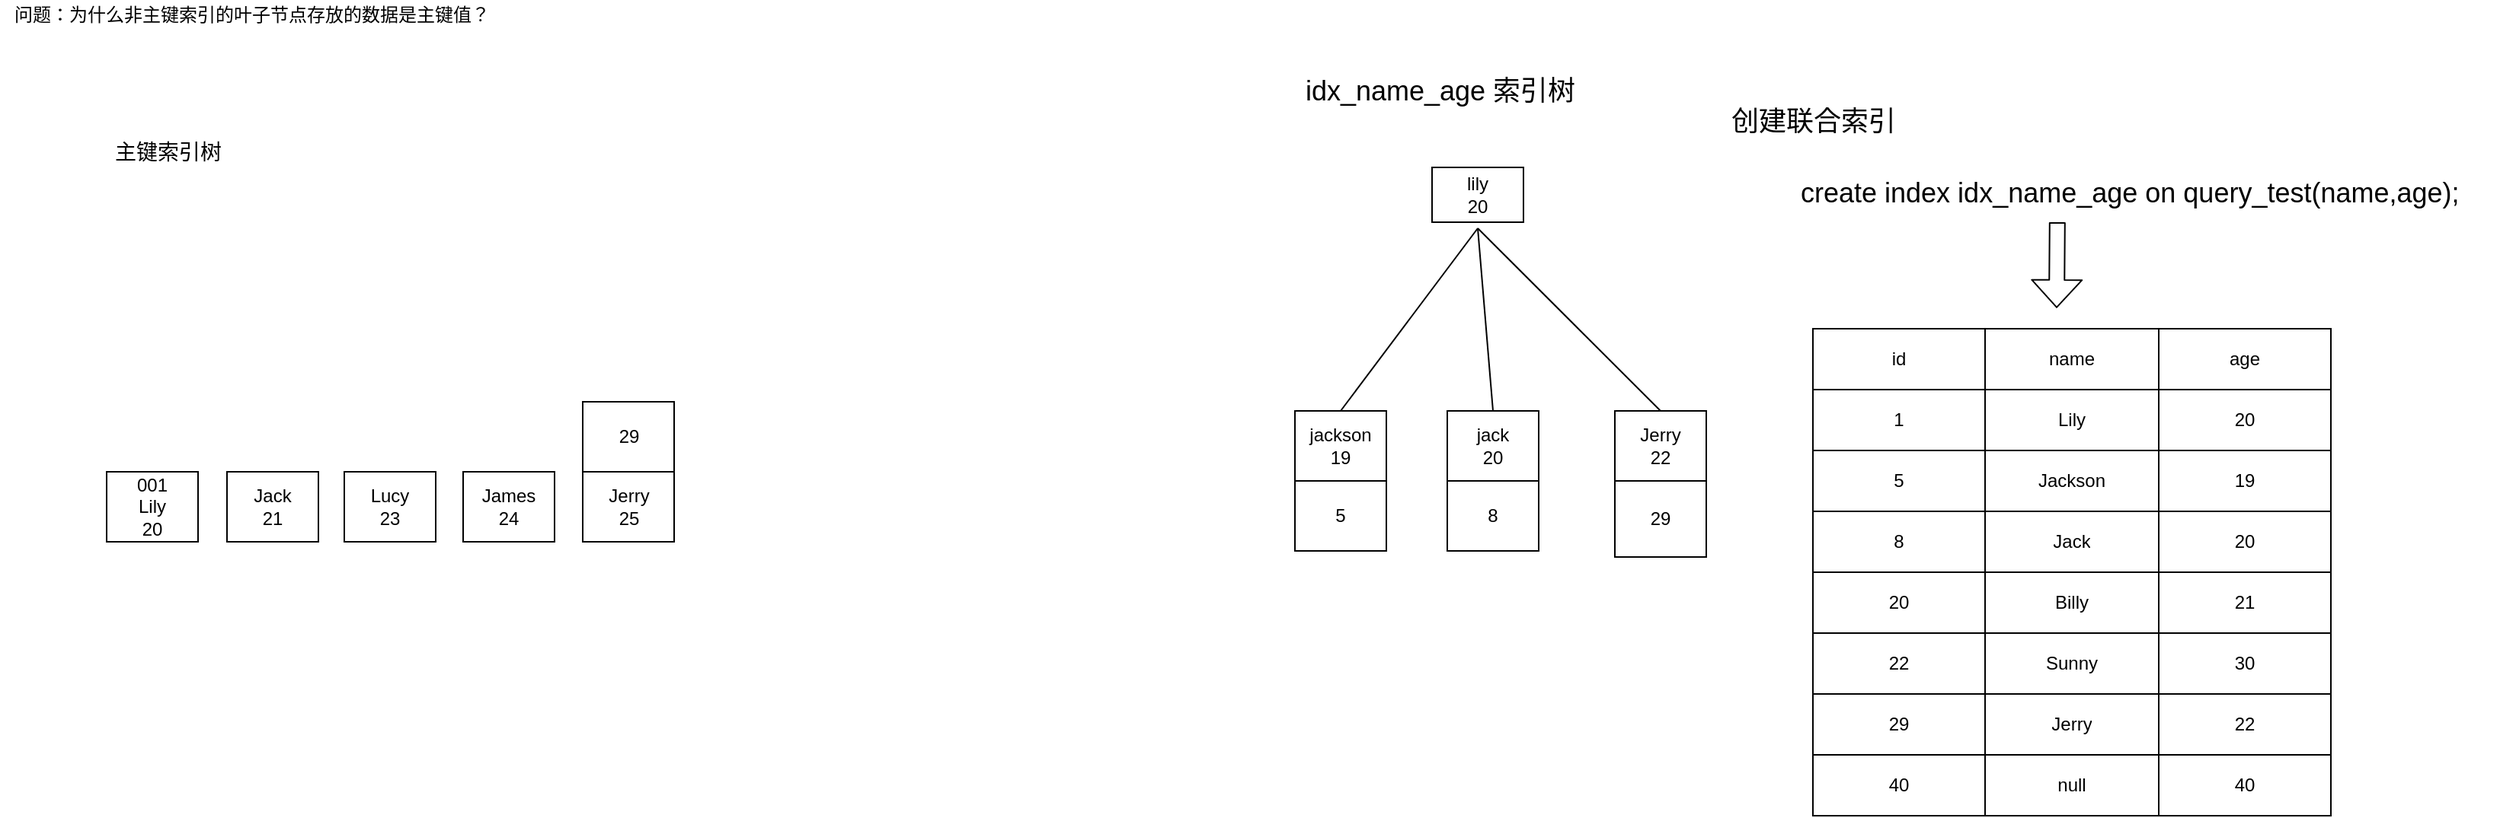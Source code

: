 <mxfile version="14.9.6" type="github">
  <diagram id="p1kKFq5INRBr9ZFbTrHd" name="Page-1">
    <mxGraphModel dx="1186" dy="515" grid="1" gridSize="10" guides="1" tooltips="1" connect="1" arrows="1" fold="1" page="1" pageScale="1" pageWidth="827" pageHeight="1169" math="0" shadow="0">
      <root>
        <mxCell id="0" />
        <mxCell id="1" parent="0" />
        <mxCell id="rJevuJi4WogcMfxzwuTJ-1" value="" style="shape=image;verticalLabelPosition=bottom;labelBackgroundColor=#ffffff;verticalAlign=top;aspect=fixed;imageAspect=0;image=https://i.loli.net/2021/08/13/6gSBdHnD7qwvKIF.png;" vertex="1" parent="1">
          <mxGeometry x="80" y="170" width="730" height="292" as="geometry" />
        </mxCell>
        <mxCell id="rJevuJi4WogcMfxzwuTJ-2" value="001&lt;br&gt;Lily&lt;br&gt;20" style="rounded=0;whiteSpace=wrap;html=1;" vertex="1" parent="1">
          <mxGeometry x="120" y="430" width="60" height="46" as="geometry" />
        </mxCell>
        <mxCell id="rJevuJi4WogcMfxzwuTJ-3" value="Jack&lt;br&gt;21" style="rounded=0;whiteSpace=wrap;html=1;" vertex="1" parent="1">
          <mxGeometry x="199" y="430" width="60" height="46" as="geometry" />
        </mxCell>
        <mxCell id="rJevuJi4WogcMfxzwuTJ-4" value="Lucy&lt;br&gt;23" style="rounded=0;whiteSpace=wrap;html=1;" vertex="1" parent="1">
          <mxGeometry x="276" y="430" width="60" height="46" as="geometry" />
        </mxCell>
        <mxCell id="rJevuJi4WogcMfxzwuTJ-5" value="James&lt;br&gt;24" style="rounded=0;whiteSpace=wrap;html=1;" vertex="1" parent="1">
          <mxGeometry x="354" y="430" width="60" height="46" as="geometry" />
        </mxCell>
        <mxCell id="rJevuJi4WogcMfxzwuTJ-6" value="Jerry&lt;br&gt;25" style="rounded=0;whiteSpace=wrap;html=1;" vertex="1" parent="1">
          <mxGeometry x="432.5" y="430" width="60" height="46" as="geometry" />
        </mxCell>
        <mxCell id="rJevuJi4WogcMfxzwuTJ-7" value="29" style="rounded=0;whiteSpace=wrap;html=1;" vertex="1" parent="1">
          <mxGeometry x="432.5" y="384" width="60" height="46" as="geometry" />
        </mxCell>
        <mxCell id="rJevuJi4WogcMfxzwuTJ-8" value="Jerry&lt;br&gt;22" style="rounded=0;whiteSpace=wrap;html=1;" vertex="1" parent="1">
          <mxGeometry x="1110" y="390" width="60" height="46" as="geometry" />
        </mxCell>
        <mxCell id="rJevuJi4WogcMfxzwuTJ-10" value="jackson&lt;br&gt;19" style="rounded=0;whiteSpace=wrap;html=1;" vertex="1" parent="1">
          <mxGeometry x="900" y="390" width="60" height="46" as="geometry" />
        </mxCell>
        <mxCell id="rJevuJi4WogcMfxzwuTJ-12" value="5" style="rounded=0;whiteSpace=wrap;html=1;" vertex="1" parent="1">
          <mxGeometry x="900" y="436" width="60" height="46" as="geometry" />
        </mxCell>
        <mxCell id="rJevuJi4WogcMfxzwuTJ-13" value="lily&lt;br&gt;20" style="rounded=0;whiteSpace=wrap;html=1;" vertex="1" parent="1">
          <mxGeometry x="990" y="230" width="60" height="36" as="geometry" />
        </mxCell>
        <mxCell id="rJevuJi4WogcMfxzwuTJ-14" value="jack&lt;br&gt;20" style="rounded=0;whiteSpace=wrap;html=1;" vertex="1" parent="1">
          <mxGeometry x="1000" y="390" width="60" height="46" as="geometry" />
        </mxCell>
        <mxCell id="rJevuJi4WogcMfxzwuTJ-15" value="8" style="rounded=0;whiteSpace=wrap;html=1;" vertex="1" parent="1">
          <mxGeometry x="1000" y="436" width="60" height="46" as="geometry" />
        </mxCell>
        <mxCell id="rJevuJi4WogcMfxzwuTJ-16" value="29" style="rounded=0;whiteSpace=wrap;html=1;" vertex="1" parent="1">
          <mxGeometry x="1110" y="436" width="60" height="50" as="geometry" />
        </mxCell>
        <mxCell id="rJevuJi4WogcMfxzwuTJ-17" value="" style="endArrow=none;html=1;exitX=0.5;exitY=0;exitDx=0;exitDy=0;" edge="1" parent="1" source="rJevuJi4WogcMfxzwuTJ-14">
          <mxGeometry width="50" height="50" relative="1" as="geometry">
            <mxPoint x="930" y="350" as="sourcePoint" />
            <mxPoint x="1020" y="270" as="targetPoint" />
          </mxGeometry>
        </mxCell>
        <mxCell id="rJevuJi4WogcMfxzwuTJ-18" value="" style="endArrow=none;html=1;entryX=0.5;entryY=0;entryDx=0;entryDy=0;" edge="1" parent="1" target="rJevuJi4WogcMfxzwuTJ-8">
          <mxGeometry width="50" height="50" relative="1" as="geometry">
            <mxPoint x="1020" y="270" as="sourcePoint" />
            <mxPoint x="1070" y="310" as="targetPoint" />
          </mxGeometry>
        </mxCell>
        <mxCell id="rJevuJi4WogcMfxzwuTJ-19" value="" style="endArrow=none;html=1;exitX=0.5;exitY=0;exitDx=0;exitDy=0;" edge="1" parent="1" source="rJevuJi4WogcMfxzwuTJ-10">
          <mxGeometry width="50" height="50" relative="1" as="geometry">
            <mxPoint x="1040" y="414" as="sourcePoint" />
            <mxPoint x="1020" y="270" as="targetPoint" />
          </mxGeometry>
        </mxCell>
        <mxCell id="rJevuJi4WogcMfxzwuTJ-22" value="" style="shape=table;html=1;whiteSpace=wrap;startSize=0;container=1;collapsible=0;childLayout=tableLayout;" vertex="1" parent="1">
          <mxGeometry x="1240" y="336" width="340" height="320" as="geometry" />
        </mxCell>
        <mxCell id="rJevuJi4WogcMfxzwuTJ-23" value="" style="shape=partialRectangle;html=1;whiteSpace=wrap;collapsible=0;dropTarget=0;pointerEvents=0;fillColor=none;top=0;left=0;bottom=0;right=0;points=[[0,0.5],[1,0.5]];portConstraint=eastwest;" vertex="1" parent="rJevuJi4WogcMfxzwuTJ-22">
          <mxGeometry width="340" height="40" as="geometry" />
        </mxCell>
        <mxCell id="rJevuJi4WogcMfxzwuTJ-24" value="id" style="shape=partialRectangle;html=1;whiteSpace=wrap;connectable=0;fillColor=none;top=0;left=0;bottom=0;right=0;overflow=hidden;pointerEvents=1;" vertex="1" parent="rJevuJi4WogcMfxzwuTJ-23">
          <mxGeometry width="113" height="40" as="geometry" />
        </mxCell>
        <mxCell id="rJevuJi4WogcMfxzwuTJ-25" value="name" style="shape=partialRectangle;html=1;whiteSpace=wrap;connectable=0;fillColor=none;top=0;left=0;bottom=0;right=0;overflow=hidden;pointerEvents=1;" vertex="1" parent="rJevuJi4WogcMfxzwuTJ-23">
          <mxGeometry x="113" width="114" height="40" as="geometry" />
        </mxCell>
        <mxCell id="rJevuJi4WogcMfxzwuTJ-26" value="age" style="shape=partialRectangle;html=1;whiteSpace=wrap;connectable=0;fillColor=none;top=0;left=0;bottom=0;right=0;overflow=hidden;pointerEvents=1;" vertex="1" parent="rJevuJi4WogcMfxzwuTJ-23">
          <mxGeometry x="227" width="113" height="40" as="geometry" />
        </mxCell>
        <mxCell id="rJevuJi4WogcMfxzwuTJ-27" value="" style="shape=partialRectangle;html=1;whiteSpace=wrap;collapsible=0;dropTarget=0;pointerEvents=0;fillColor=none;top=0;left=0;bottom=0;right=0;points=[[0,0.5],[1,0.5]];portConstraint=eastwest;" vertex="1" parent="rJevuJi4WogcMfxzwuTJ-22">
          <mxGeometry y="40" width="340" height="40" as="geometry" />
        </mxCell>
        <mxCell id="rJevuJi4WogcMfxzwuTJ-28" value="1" style="shape=partialRectangle;html=1;whiteSpace=wrap;connectable=0;fillColor=none;top=0;left=0;bottom=0;right=0;overflow=hidden;pointerEvents=1;" vertex="1" parent="rJevuJi4WogcMfxzwuTJ-27">
          <mxGeometry width="113" height="40" as="geometry" />
        </mxCell>
        <mxCell id="rJevuJi4WogcMfxzwuTJ-29" value="Lily" style="shape=partialRectangle;html=1;whiteSpace=wrap;connectable=0;fillColor=none;top=0;left=0;bottom=0;right=0;overflow=hidden;pointerEvents=1;" vertex="1" parent="rJevuJi4WogcMfxzwuTJ-27">
          <mxGeometry x="113" width="114" height="40" as="geometry" />
        </mxCell>
        <mxCell id="rJevuJi4WogcMfxzwuTJ-30" value="20" style="shape=partialRectangle;html=1;whiteSpace=wrap;connectable=0;fillColor=none;top=0;left=0;bottom=0;right=0;overflow=hidden;pointerEvents=1;" vertex="1" parent="rJevuJi4WogcMfxzwuTJ-27">
          <mxGeometry x="227" width="113" height="40" as="geometry" />
        </mxCell>
        <mxCell id="rJevuJi4WogcMfxzwuTJ-31" value="" style="shape=partialRectangle;html=1;whiteSpace=wrap;collapsible=0;dropTarget=0;pointerEvents=0;fillColor=none;top=0;left=0;bottom=0;right=0;points=[[0,0.5],[1,0.5]];portConstraint=eastwest;" vertex="1" parent="rJevuJi4WogcMfxzwuTJ-22">
          <mxGeometry y="80" width="340" height="40" as="geometry" />
        </mxCell>
        <mxCell id="rJevuJi4WogcMfxzwuTJ-32" value="5" style="shape=partialRectangle;html=1;whiteSpace=wrap;connectable=0;fillColor=none;top=0;left=0;bottom=0;right=0;overflow=hidden;pointerEvents=1;" vertex="1" parent="rJevuJi4WogcMfxzwuTJ-31">
          <mxGeometry width="113" height="40" as="geometry" />
        </mxCell>
        <mxCell id="rJevuJi4WogcMfxzwuTJ-33" value="Jackson" style="shape=partialRectangle;html=1;whiteSpace=wrap;connectable=0;fillColor=none;top=0;left=0;bottom=0;right=0;overflow=hidden;pointerEvents=1;" vertex="1" parent="rJevuJi4WogcMfxzwuTJ-31">
          <mxGeometry x="113" width="114" height="40" as="geometry" />
        </mxCell>
        <mxCell id="rJevuJi4WogcMfxzwuTJ-34" value="19" style="shape=partialRectangle;html=1;whiteSpace=wrap;connectable=0;fillColor=none;top=0;left=0;bottom=0;right=0;overflow=hidden;pointerEvents=1;" vertex="1" parent="rJevuJi4WogcMfxzwuTJ-31">
          <mxGeometry x="227" width="113" height="40" as="geometry" />
        </mxCell>
        <mxCell id="rJevuJi4WogcMfxzwuTJ-35" value="" style="shape=partialRectangle;html=1;whiteSpace=wrap;collapsible=0;dropTarget=0;pointerEvents=0;fillColor=none;top=0;left=0;bottom=0;right=0;points=[[0,0.5],[1,0.5]];portConstraint=eastwest;" vertex="1" parent="rJevuJi4WogcMfxzwuTJ-22">
          <mxGeometry y="120" width="340" height="40" as="geometry" />
        </mxCell>
        <mxCell id="rJevuJi4WogcMfxzwuTJ-36" value="8" style="shape=partialRectangle;html=1;whiteSpace=wrap;connectable=0;fillColor=none;top=0;left=0;bottom=0;right=0;overflow=hidden;pointerEvents=1;" vertex="1" parent="rJevuJi4WogcMfxzwuTJ-35">
          <mxGeometry width="113" height="40" as="geometry" />
        </mxCell>
        <mxCell id="rJevuJi4WogcMfxzwuTJ-37" value="Jack" style="shape=partialRectangle;html=1;whiteSpace=wrap;connectable=0;fillColor=none;top=0;left=0;bottom=0;right=0;overflow=hidden;pointerEvents=1;" vertex="1" parent="rJevuJi4WogcMfxzwuTJ-35">
          <mxGeometry x="113" width="114" height="40" as="geometry" />
        </mxCell>
        <mxCell id="rJevuJi4WogcMfxzwuTJ-38" value="20" style="shape=partialRectangle;html=1;whiteSpace=wrap;connectable=0;fillColor=none;top=0;left=0;bottom=0;right=0;overflow=hidden;pointerEvents=1;" vertex="1" parent="rJevuJi4WogcMfxzwuTJ-35">
          <mxGeometry x="227" width="113" height="40" as="geometry" />
        </mxCell>
        <mxCell id="rJevuJi4WogcMfxzwuTJ-39" value="" style="shape=partialRectangle;html=1;whiteSpace=wrap;collapsible=0;dropTarget=0;pointerEvents=0;fillColor=none;top=0;left=0;bottom=0;right=0;points=[[0,0.5],[1,0.5]];portConstraint=eastwest;" vertex="1" parent="rJevuJi4WogcMfxzwuTJ-22">
          <mxGeometry y="160" width="340" height="40" as="geometry" />
        </mxCell>
        <mxCell id="rJevuJi4WogcMfxzwuTJ-40" value="20" style="shape=partialRectangle;html=1;whiteSpace=wrap;connectable=0;fillColor=none;top=0;left=0;bottom=0;right=0;overflow=hidden;pointerEvents=1;" vertex="1" parent="rJevuJi4WogcMfxzwuTJ-39">
          <mxGeometry width="113" height="40" as="geometry" />
        </mxCell>
        <mxCell id="rJevuJi4WogcMfxzwuTJ-41" value="Billy" style="shape=partialRectangle;html=1;whiteSpace=wrap;connectable=0;fillColor=none;top=0;left=0;bottom=0;right=0;overflow=hidden;pointerEvents=1;" vertex="1" parent="rJevuJi4WogcMfxzwuTJ-39">
          <mxGeometry x="113" width="114" height="40" as="geometry" />
        </mxCell>
        <mxCell id="rJevuJi4WogcMfxzwuTJ-42" value="21" style="shape=partialRectangle;html=1;whiteSpace=wrap;connectable=0;fillColor=none;top=0;left=0;bottom=0;right=0;overflow=hidden;pointerEvents=1;" vertex="1" parent="rJevuJi4WogcMfxzwuTJ-39">
          <mxGeometry x="227" width="113" height="40" as="geometry" />
        </mxCell>
        <mxCell id="rJevuJi4WogcMfxzwuTJ-43" value="" style="shape=partialRectangle;html=1;whiteSpace=wrap;collapsible=0;dropTarget=0;pointerEvents=0;fillColor=none;top=0;left=0;bottom=0;right=0;points=[[0,0.5],[1,0.5]];portConstraint=eastwest;" vertex="1" parent="rJevuJi4WogcMfxzwuTJ-22">
          <mxGeometry y="200" width="340" height="40" as="geometry" />
        </mxCell>
        <mxCell id="rJevuJi4WogcMfxzwuTJ-44" value="22" style="shape=partialRectangle;html=1;whiteSpace=wrap;connectable=0;fillColor=none;top=0;left=0;bottom=0;right=0;overflow=hidden;pointerEvents=1;" vertex="1" parent="rJevuJi4WogcMfxzwuTJ-43">
          <mxGeometry width="113" height="40" as="geometry" />
        </mxCell>
        <mxCell id="rJevuJi4WogcMfxzwuTJ-45" value="Sunny" style="shape=partialRectangle;html=1;whiteSpace=wrap;connectable=0;fillColor=none;top=0;left=0;bottom=0;right=0;overflow=hidden;pointerEvents=1;" vertex="1" parent="rJevuJi4WogcMfxzwuTJ-43">
          <mxGeometry x="113" width="114" height="40" as="geometry" />
        </mxCell>
        <mxCell id="rJevuJi4WogcMfxzwuTJ-46" value="30" style="shape=partialRectangle;html=1;whiteSpace=wrap;connectable=0;fillColor=none;top=0;left=0;bottom=0;right=0;overflow=hidden;pointerEvents=1;" vertex="1" parent="rJevuJi4WogcMfxzwuTJ-43">
          <mxGeometry x="227" width="113" height="40" as="geometry" />
        </mxCell>
        <mxCell id="rJevuJi4WogcMfxzwuTJ-47" value="" style="shape=partialRectangle;html=1;whiteSpace=wrap;collapsible=0;dropTarget=0;pointerEvents=0;fillColor=none;top=0;left=0;bottom=0;right=0;points=[[0,0.5],[1,0.5]];portConstraint=eastwest;" vertex="1" parent="rJevuJi4WogcMfxzwuTJ-22">
          <mxGeometry y="240" width="340" height="40" as="geometry" />
        </mxCell>
        <mxCell id="rJevuJi4WogcMfxzwuTJ-48" value="29" style="shape=partialRectangle;html=1;whiteSpace=wrap;connectable=0;fillColor=none;top=0;left=0;bottom=0;right=0;overflow=hidden;pointerEvents=1;" vertex="1" parent="rJevuJi4WogcMfxzwuTJ-47">
          <mxGeometry width="113" height="40" as="geometry" />
        </mxCell>
        <mxCell id="rJevuJi4WogcMfxzwuTJ-49" value="Jerry" style="shape=partialRectangle;html=1;whiteSpace=wrap;connectable=0;fillColor=none;top=0;left=0;bottom=0;right=0;overflow=hidden;pointerEvents=1;" vertex="1" parent="rJevuJi4WogcMfxzwuTJ-47">
          <mxGeometry x="113" width="114" height="40" as="geometry" />
        </mxCell>
        <mxCell id="rJevuJi4WogcMfxzwuTJ-50" value="22" style="shape=partialRectangle;html=1;whiteSpace=wrap;connectable=0;fillColor=none;top=0;left=0;bottom=0;right=0;overflow=hidden;pointerEvents=1;" vertex="1" parent="rJevuJi4WogcMfxzwuTJ-47">
          <mxGeometry x="227" width="113" height="40" as="geometry" />
        </mxCell>
        <mxCell id="rJevuJi4WogcMfxzwuTJ-51" value="" style="shape=partialRectangle;html=1;whiteSpace=wrap;collapsible=0;dropTarget=0;pointerEvents=0;fillColor=none;top=0;left=0;bottom=0;right=0;points=[[0,0.5],[1,0.5]];portConstraint=eastwest;" vertex="1" parent="rJevuJi4WogcMfxzwuTJ-22">
          <mxGeometry y="280" width="340" height="40" as="geometry" />
        </mxCell>
        <mxCell id="rJevuJi4WogcMfxzwuTJ-52" value="40" style="shape=partialRectangle;html=1;whiteSpace=wrap;connectable=0;fillColor=none;top=0;left=0;bottom=0;right=0;overflow=hidden;pointerEvents=1;" vertex="1" parent="rJevuJi4WogcMfxzwuTJ-51">
          <mxGeometry width="113" height="40" as="geometry" />
        </mxCell>
        <mxCell id="rJevuJi4WogcMfxzwuTJ-53" value="null" style="shape=partialRectangle;html=1;whiteSpace=wrap;connectable=0;fillColor=none;top=0;left=0;bottom=0;right=0;overflow=hidden;pointerEvents=1;" vertex="1" parent="rJevuJi4WogcMfxzwuTJ-51">
          <mxGeometry x="113" width="114" height="40" as="geometry" />
        </mxCell>
        <mxCell id="rJevuJi4WogcMfxzwuTJ-54" value="40" style="shape=partialRectangle;html=1;whiteSpace=wrap;connectable=0;fillColor=none;top=0;left=0;bottom=0;right=0;overflow=hidden;pointerEvents=1;" vertex="1" parent="rJevuJi4WogcMfxzwuTJ-51">
          <mxGeometry x="227" width="113" height="40" as="geometry" />
        </mxCell>
        <mxCell id="rJevuJi4WogcMfxzwuTJ-56" value="问题：为什么非主键索引的叶子节点存放的数据是主键值？" style="text;html=1;align=center;verticalAlign=middle;resizable=0;points=[];autosize=1;strokeColor=none;" vertex="1" parent="1">
          <mxGeometry x="50" y="120" width="330" height="20" as="geometry" />
        </mxCell>
        <mxCell id="rJevuJi4WogcMfxzwuTJ-58" value="&lt;font style=&quot;font-size: 14px&quot;&gt;主键索引树&lt;/font&gt;" style="text;html=1;align=center;verticalAlign=middle;resizable=0;points=[];autosize=1;strokeColor=none;" vertex="1" parent="1">
          <mxGeometry x="115" y="210" width="90" height="20" as="geometry" />
        </mxCell>
        <mxCell id="rJevuJi4WogcMfxzwuTJ-60" value="&lt;font style=&quot;font-size: 18px&quot;&gt;idx_name_age 索引树&lt;/font&gt;" style="text;html=1;align=center;verticalAlign=middle;resizable=0;points=[];autosize=1;strokeColor=none;" vertex="1" parent="1">
          <mxGeometry x="900" y="170" width="190" height="20" as="geometry" />
        </mxCell>
        <mxCell id="rJevuJi4WogcMfxzwuTJ-61" value="&lt;font style=&quot;font-size: 18px&quot;&gt;create index idx_name_age on query_test(name,age);&lt;/font&gt;" style="text;whiteSpace=wrap;html=1;" vertex="1" parent="1">
          <mxGeometry x="1230" y="230" width="460" height="30" as="geometry" />
        </mxCell>
        <mxCell id="rJevuJi4WogcMfxzwuTJ-62" value="" style="shape=flexArrow;endArrow=classic;html=1;endWidth=22;endSize=5.67;" edge="1" parent="1">
          <mxGeometry width="50" height="50" relative="1" as="geometry">
            <mxPoint x="1400.41" y="265.999" as="sourcePoint" />
            <mxPoint x="1400" y="322.47" as="targetPoint" />
          </mxGeometry>
        </mxCell>
        <mxCell id="rJevuJi4WogcMfxzwuTJ-63" value="&lt;font style=&quot;font-size: 18px&quot;&gt;创建联合索引&lt;/font&gt;" style="text;html=1;align=center;verticalAlign=middle;resizable=0;points=[];autosize=1;strokeColor=none;" vertex="1" parent="1">
          <mxGeometry x="1180" y="190" width="120" height="20" as="geometry" />
        </mxCell>
      </root>
    </mxGraphModel>
  </diagram>
</mxfile>
